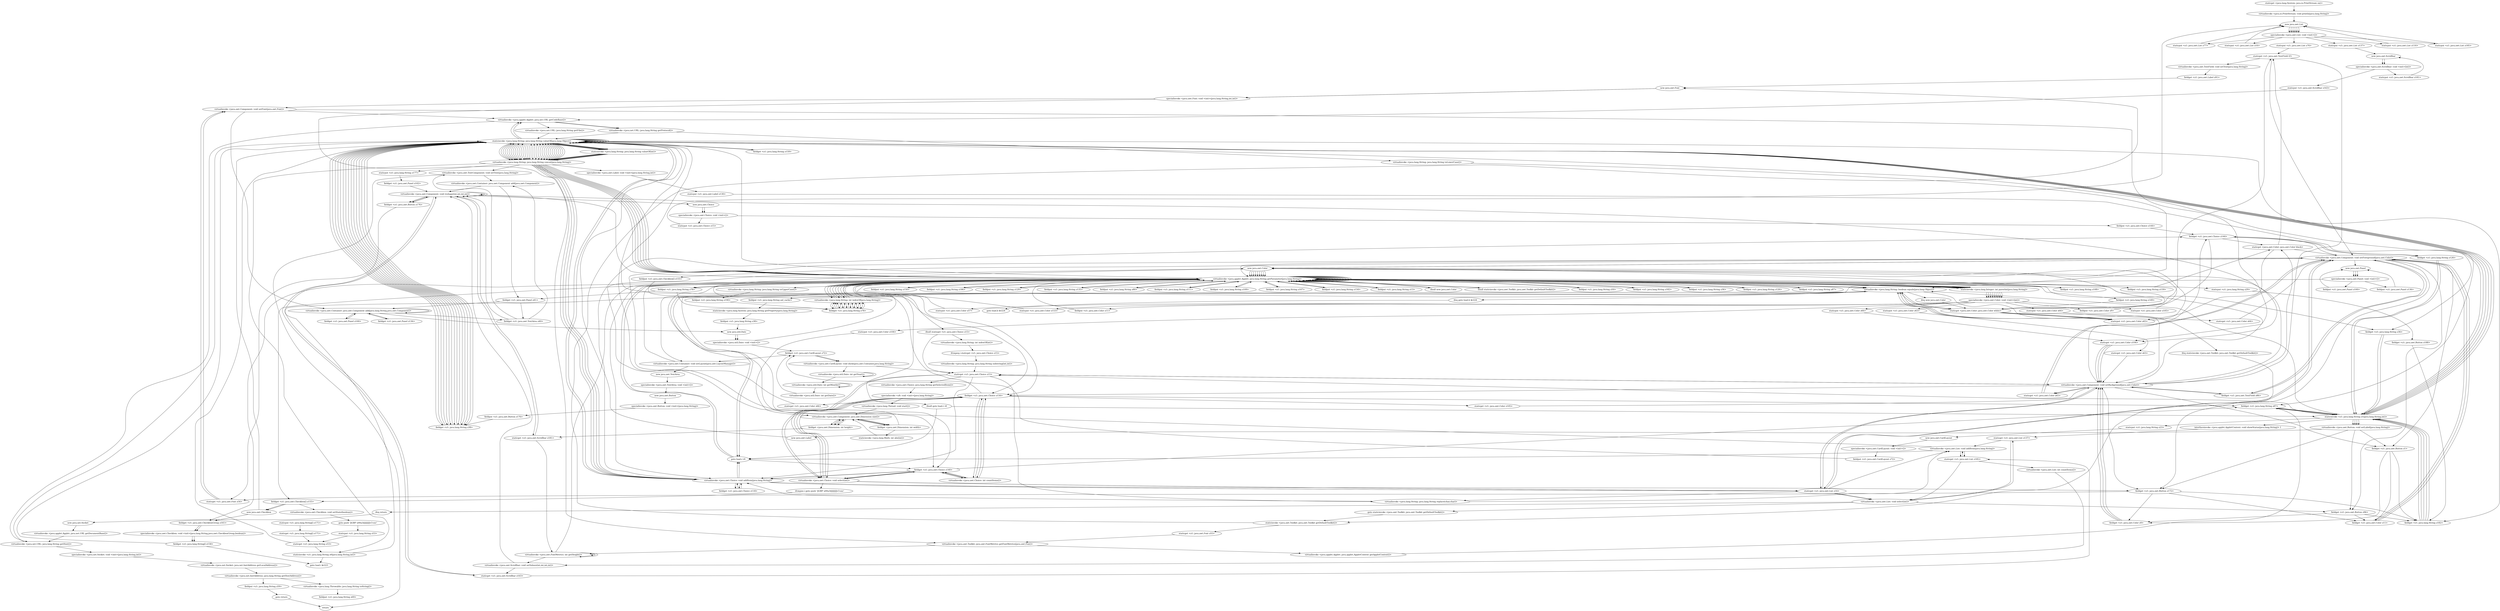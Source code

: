 digraph "" {
"staticget <java.lang.System: java.io.PrintStream out>";
 "staticget <java.lang.System: java.io.PrintStream out>"->"virtualinvoke <java.io.PrintStream: void println(java.lang.String)>";
 "virtualinvoke <java.io.PrintStream: void println(java.lang.String)>"->"new java.awt.List";
 "new java.awt.List"->"specialinvoke <java.awt.List: void <init>()>";
 "specialinvoke <java.awt.List: void <init>()>"->"staticput <z1: java.awt.List z77>";
 "staticput <z1: java.awt.List z77>"->"new java.awt.List";
 "new java.awt.List"->"specialinvoke <java.awt.List: void <init>()>";
 "specialinvoke <java.awt.List: void <init>()>"->"staticput <z1: java.awt.List z76>";
 "staticput <z1: java.awt.List z76>"->"staticget <z1: java.awt.TextField tf>";
 "staticget <z1: java.awt.TextField tf>"->"virtualinvoke <java.awt.TextField: void setText(java.lang.String)>";
 "virtualinvoke <java.awt.TextField: void setText(java.lang.String)>"->"fieldget <z1: java.awt.Label z91>";
 "fieldget <z1: java.awt.Label z91>"->"new java.awt.Font";
 "new java.awt.Font"->"specialinvoke <java.awt.Font: void <init>(java.lang.String,int,int)>";
 "specialinvoke <java.awt.Font: void <init>(java.lang.String,int,int)>"->"virtualinvoke <java.awt.Component: void setFont(java.awt.Font)>";
 "virtualinvoke <java.awt.Component: void setFont(java.awt.Font)>"->"virtualinvoke <java.applet.Applet: java.net.URL getCodeBase()>";
 "virtualinvoke <java.applet.Applet: java.net.URL getCodeBase()>"->"virtualinvoke <java.net.URL: java.lang.String getProtocol()>";
 "virtualinvoke <java.net.URL: java.lang.String getProtocol()>"->"staticinvoke <java.lang.String: java.lang.String valueOf(java.lang.Object)>";
 "staticinvoke <java.lang.String: java.lang.String valueOf(java.lang.Object)>"->"staticinvoke <java.lang.String: java.lang.String valueOf(java.lang.Object)>";
 "staticinvoke <java.lang.String: java.lang.String valueOf(java.lang.Object)>"->"virtualinvoke <java.lang.String: java.lang.String concat(java.lang.String)>";
 "virtualinvoke <java.lang.String: java.lang.String concat(java.lang.String)>"->"staticinvoke <java.lang.String: java.lang.String valueOf(java.lang.Object)>";
 "staticinvoke <java.lang.String: java.lang.String valueOf(java.lang.Object)>"->"virtualinvoke <java.applet.Applet: java.net.URL getCodeBase()>";
 "virtualinvoke <java.applet.Applet: java.net.URL getCodeBase()>"->"virtualinvoke <java.net.URL: java.lang.String getHost()>";
 "virtualinvoke <java.net.URL: java.lang.String getHost()>"->"staticinvoke <java.lang.String: java.lang.String valueOf(java.lang.Object)>";
 "staticinvoke <java.lang.String: java.lang.String valueOf(java.lang.Object)>"->"virtualinvoke <java.lang.String: java.lang.String concat(java.lang.String)>";
 "virtualinvoke <java.lang.String: java.lang.String concat(java.lang.String)>"->"staticinvoke <java.lang.String: java.lang.String valueOf(java.lang.Object)>";
 "staticinvoke <java.lang.String: java.lang.String valueOf(java.lang.Object)>"->"virtualinvoke <java.applet.Applet: java.net.URL getCodeBase()>";
 "virtualinvoke <java.applet.Applet: java.net.URL getCodeBase()>"->"virtualinvoke <java.net.URL: java.lang.String getFile()>";
 "virtualinvoke <java.net.URL: java.lang.String getFile()>"->"staticinvoke <java.lang.String: java.lang.String valueOf(java.lang.Object)>";
 "staticinvoke <java.lang.String: java.lang.String valueOf(java.lang.Object)>"->"virtualinvoke <java.lang.String: java.lang.String concat(java.lang.String)>";
 "virtualinvoke <java.lang.String: java.lang.String concat(java.lang.String)>"->"staticput <z1: java.lang.String z177>";
 "staticput <z1: java.lang.String z177>"->"fieldget <z1: java.awt.Panel z102>";
 "fieldget <z1: java.awt.Panel z102>"->"virtualinvoke <java.awt.Component: void reshape(int,int,int,int)>";
 "virtualinvoke <java.awt.Component: void reshape(int,int,int,int)>"->"new java.awt.Choice";
 "new java.awt.Choice"->"specialinvoke <java.awt.Choice: void <init>()>";
 "specialinvoke <java.awt.Choice: void <init>()>"->"staticput <z1: java.awt.Choice z15>";
 "staticput <z1: java.awt.Choice z15>"->"new java.awt.List";
 "new java.awt.List"->"specialinvoke <java.awt.List: void <init>()>";
 "specialinvoke <java.awt.List: void <init>()>"->"staticput <z1: java.awt.List z16>";
 "staticput <z1: java.awt.List z16>"->"new java.awt.List";
 "new java.awt.List"->"specialinvoke <java.awt.List: void <init>()>";
 "specialinvoke <java.awt.List: void <init>()>"->"staticput <z1: java.awt.List z116>";
 "staticput <z1: java.awt.List z116>"->"new java.awt.List";
 "new java.awt.List"->"specialinvoke <java.awt.List: void <init>()>";
 "specialinvoke <java.awt.List: void <init>()>"->"staticput <z1: java.awt.List z185>";
 "staticput <z1: java.awt.List z185>"->"new java.awt.List";
 "new java.awt.List"->"specialinvoke <java.awt.List: void <init>()>";
 "specialinvoke <java.awt.List: void <init>()>"->"staticput <z1: java.awt.List z137>";
 "staticput <z1: java.awt.List z137>"->"new java.awt.Scrollbar";
 "new java.awt.Scrollbar"->"specialinvoke <java.awt.Scrollbar: void <init>(int)>";
 "specialinvoke <java.awt.Scrollbar: void <init>(int)>"->"staticput <z1: java.awt.Scrollbar z181>";
 "staticput <z1: java.awt.Scrollbar z181>"->"new java.awt.Scrollbar";
 "new java.awt.Scrollbar"->"specialinvoke <java.awt.Scrollbar: void <init>(int)>";
 "specialinvoke <java.awt.Scrollbar: void <init>(int)>"->"staticput <z1: java.awt.Scrollbar z163>";
 "staticput <z1: java.awt.Scrollbar z163>"->"virtualinvoke <java.applet.Applet: java.net.URL getCodeBase()>";
 "virtualinvoke <java.applet.Applet: java.net.URL getCodeBase()>"->"virtualinvoke <java.net.URL: java.lang.String getProtocol()>";
 "virtualinvoke <java.net.URL: java.lang.String getProtocol()>"->"virtualinvoke <java.lang.String: java.lang.String toLowerCase()>";
 "virtualinvoke <java.lang.String: java.lang.String toLowerCase()>"->"virtualinvoke <java.lang.String: boolean equals(java.lang.Object)>";
 "virtualinvoke <java.lang.String: boolean equals(java.lang.Object)>"->"fieldput <z1: java.lang.String aol_cache>";
 "fieldput <z1: java.lang.String aol_cache>"->"staticinvoke <java.lang.System: java.lang.String getProperty(java.lang.String)>";
 "staticinvoke <java.lang.System: java.lang.String getProperty(java.lang.String)>"->"fieldput <z1: java.lang.String z38>";
 "fieldput <z1: java.lang.String z38>"->"new java.util.Date";
 "new java.util.Date"->"specialinvoke <java.util.Date: void <init>()>";
 "specialinvoke <java.util.Date: void <init>()>"->"new java.awt.Color";
 "new java.awt.Color"->"virtualinvoke <java.applet.Applet: java.lang.String getParameter(java.lang.String)>";
 "virtualinvoke <java.applet.Applet: java.lang.String getParameter(java.lang.String)>"->"staticinvoke <java.lang.Integer: int parseInt(java.lang.String)>";
 "staticinvoke <java.lang.Integer: int parseInt(java.lang.String)>"->"specialinvoke <java.awt.Color: void <init>(int)>";
 "specialinvoke <java.awt.Color: void <init>(int)>"->"staticput <z1: java.awt.Color z57>";
 "staticput <z1: java.awt.Color z57>"->"virtualinvoke <java.applet.Applet: java.lang.String getParameter(java.lang.String)>";
 "virtualinvoke <java.applet.Applet: java.lang.String getParameter(java.lang.String)>"->"virtualinvoke <java.applet.Applet: java.lang.String getParameter(java.lang.String)>";
 "virtualinvoke <java.applet.Applet: java.lang.String getParameter(java.lang.String)>"->"staticinvoke <java.lang.Integer: int parseInt(java.lang.String)>";
 "staticinvoke <java.lang.Integer: int parseInt(java.lang.String)>"->"virtualinvoke <java.applet.Applet: java.lang.String getParameter(java.lang.String)>";
 "virtualinvoke <java.applet.Applet: java.lang.String getParameter(java.lang.String)>"->"virtualinvoke <java.applet.Applet: java.lang.String getParameter(java.lang.String)>";
 "virtualinvoke <java.applet.Applet: java.lang.String getParameter(java.lang.String)>"->"fieldput <z1: java.lang.String z135>";
 "fieldput <z1: java.lang.String z135>"->"virtualinvoke <java.applet.Applet: java.lang.String getParameter(java.lang.String)>";
 "virtualinvoke <java.applet.Applet: java.lang.String getParameter(java.lang.String)>"->"virtualinvoke <java.applet.Applet: java.lang.String getParameter(java.lang.String)>";
 "virtualinvoke <java.applet.Applet: java.lang.String getParameter(java.lang.String)>"->"fieldput <z1: java.lang.String z80>";
 "fieldput <z1: java.lang.String z80>"->"virtualinvoke <java.applet.Applet: java.lang.String getParameter(java.lang.String)>";
 "virtualinvoke <java.applet.Applet: java.lang.String getParameter(java.lang.String)>"->"virtualinvoke <java.applet.Applet: java.lang.String getParameter(java.lang.String)>";
 "virtualinvoke <java.applet.Applet: java.lang.String getParameter(java.lang.String)>"->"virtualinvoke <java.lang.String: int indexOf(java.lang.String)>";
 "virtualinvoke <java.lang.String: int indexOf(java.lang.String)>"->"virtualinvoke <java.applet.Applet: java.lang.String getParameter(java.lang.String)>";
 "virtualinvoke <java.applet.Applet: java.lang.String getParameter(java.lang.String)>"->"fieldput <z1: java.lang.String z78>";
 "fieldput <z1: java.lang.String z78>"->"fieldget <z1: java.lang.String z78>";
 "fieldget <z1: java.lang.String z78>"->"virtualinvoke <java.lang.String: int indexOf(java.lang.String)>";
 "virtualinvoke <java.lang.String: int indexOf(java.lang.String)>"->"virtualinvoke <java.applet.Applet: java.lang.String getParameter(java.lang.String)>";
 "virtualinvoke <java.applet.Applet: java.lang.String getParameter(java.lang.String)>"->"virtualinvoke <java.applet.Applet: java.lang.String getParameter(java.lang.String)>";
 "virtualinvoke <java.applet.Applet: java.lang.String getParameter(java.lang.String)>"->"fieldput <z1: java.lang.String z111>";
 "fieldput <z1: java.lang.String z111>"->"virtualinvoke <java.applet.Applet: java.lang.String getParameter(java.lang.String)>";
 "virtualinvoke <java.applet.Applet: java.lang.String getParameter(java.lang.String)>"->"virtualinvoke <java.applet.Applet: java.lang.String getParameter(java.lang.String)>";
 "virtualinvoke <java.applet.Applet: java.lang.String getParameter(java.lang.String)>"->"fieldput <z1: java.lang.String z109>";
 "fieldput <z1: java.lang.String z109>"->"virtualinvoke <java.applet.Applet: java.lang.String getParameter(java.lang.String)>";
 "virtualinvoke <java.applet.Applet: java.lang.String getParameter(java.lang.String)>"->"virtualinvoke <java.applet.Applet: java.lang.String getParameter(java.lang.String)>";
 "virtualinvoke <java.applet.Applet: java.lang.String getParameter(java.lang.String)>"->"fieldput <z1: java.lang.String z107>";
 "fieldput <z1: java.lang.String z107>"->"virtualinvoke <java.applet.Applet: java.lang.String getParameter(java.lang.String)>";
 "virtualinvoke <java.applet.Applet: java.lang.String getParameter(java.lang.String)>"->"virtualinvoke <java.applet.Applet: java.lang.String getParameter(java.lang.String)>";
 "virtualinvoke <java.applet.Applet: java.lang.String getParameter(java.lang.String)>"->"fieldput <z1: java.lang.String z154>";
 "fieldput <z1: java.lang.String z154>"->"virtualinvoke <java.applet.Applet: java.lang.String getParameter(java.lang.String)>";
 "virtualinvoke <java.applet.Applet: java.lang.String getParameter(java.lang.String)>"->"virtualinvoke <java.applet.Applet: java.lang.String getParameter(java.lang.String)>";
 "virtualinvoke <java.applet.Applet: java.lang.String getParameter(java.lang.String)>"->"fieldput <z1: java.lang.String z13>";
 "fieldput <z1: java.lang.String z13>"->"virtualinvoke <java.applet.Applet: java.lang.String getParameter(java.lang.String)>";
 "virtualinvoke <java.applet.Applet: java.lang.String getParameter(java.lang.String)>"->"ifnull new java.awt.Color";
 "ifnull new java.awt.Color"->"virtualinvoke <java.applet.Applet: java.lang.String getParameter(java.lang.String)>";
 "virtualinvoke <java.applet.Applet: java.lang.String getParameter(java.lang.String)>"->"fieldput <z1: java.lang.String z108>";
 "fieldput <z1: java.lang.String z108>"->"new java.awt.Color";
 "new java.awt.Color"->"virtualinvoke <java.applet.Applet: java.lang.String getParameter(java.lang.String)>";
 "virtualinvoke <java.applet.Applet: java.lang.String getParameter(java.lang.String)>"->"staticinvoke <java.lang.Integer: int parseInt(java.lang.String)>";
 "staticinvoke <java.lang.Integer: int parseInt(java.lang.String)>"->"specialinvoke <java.awt.Color: void <init>(int)>";
 "specialinvoke <java.awt.Color: void <init>(int)>"->"staticput <z1: java.awt.Color z153>";
 "staticput <z1: java.awt.Color z153>"->"virtualinvoke <java.applet.Applet: java.lang.String getParameter(java.lang.String)>";
 "virtualinvoke <java.applet.Applet: java.lang.String getParameter(java.lang.String)>"->"ifnull staticinvoke <java.awt.Toolkit: java.awt.Toolkit getDefaultToolkit()>";
 "ifnull staticinvoke <java.awt.Toolkit: java.awt.Toolkit getDefaultToolkit()>"->"virtualinvoke <java.applet.Applet: java.lang.String getParameter(java.lang.String)>";
 "virtualinvoke <java.applet.Applet: java.lang.String getParameter(java.lang.String)>"->"virtualinvoke <java.lang.String: boolean equals(java.lang.Object)>";
 "virtualinvoke <java.lang.String: boolean equals(java.lang.Object)>"->"ifeq staticinvoke <java.awt.Toolkit: java.awt.Toolkit getDefaultToolkit()>";
 "ifeq staticinvoke <java.awt.Toolkit: java.awt.Toolkit getDefaultToolkit()>"->"staticinvoke <java.awt.Toolkit: java.awt.Toolkit getDefaultToolkit()>";
 "staticinvoke <java.awt.Toolkit: java.awt.Toolkit getDefaultToolkit()>"->"new java.awt.Font";
 "new java.awt.Font"->"specialinvoke <java.awt.Font: void <init>(java.lang.String,int,int)>";
 "specialinvoke <java.awt.Font: void <init>(java.lang.String,int,int)>"->"virtualinvoke <java.awt.Toolkit: java.awt.FontMetrics getFontMetrics(java.awt.Font)>";
 "virtualinvoke <java.awt.Toolkit: java.awt.FontMetrics getFontMetrics(java.awt.Font)>"->"virtualinvoke <java.awt.FontMetrics: int getHeight()>";
 "virtualinvoke <java.awt.FontMetrics: int getHeight()>"->"virtualinvoke <java.applet.Applet: java.lang.String getParameter(java.lang.String)>";
 "virtualinvoke <java.applet.Applet: java.lang.String getParameter(java.lang.String)>"->"virtualinvoke <java.lang.String: boolean equals(java.lang.Object)>";
 "virtualinvoke <java.lang.String: boolean equals(java.lang.Object)>"->"goto load.r r0";
 "goto load.r r0"->"virtualinvoke <java.applet.Applet: java.lang.String getParameter(java.lang.String)>";
 "virtualinvoke <java.applet.Applet: java.lang.String getParameter(java.lang.String)>"->"fieldput <z1: java.lang.String z50>";
 "fieldput <z1: java.lang.String z50>"->"virtualinvoke <java.applet.Applet: java.lang.String getParameter(java.lang.String)>";
 "virtualinvoke <java.applet.Applet: java.lang.String getParameter(java.lang.String)>"->"virtualinvoke <java.lang.String: boolean equals(java.lang.Object)>";
 "virtualinvoke <java.lang.String: boolean equals(java.lang.Object)>"->"goto load.r r0";
 "goto load.r r0"->"virtualinvoke <java.applet.Applet: java.lang.String getParameter(java.lang.String)>";
 "virtualinvoke <java.applet.Applet: java.lang.String getParameter(java.lang.String)>"->"fieldput <z1: java.lang.String z182>";
 "fieldput <z1: java.lang.String z182>"->"virtualinvoke <java.applet.Applet: java.lang.String getParameter(java.lang.String)>";
 "virtualinvoke <java.applet.Applet: java.lang.String getParameter(java.lang.String)>"->"fieldput <z1: java.lang.String z36>";
 "fieldput <z1: java.lang.String z36>"->"virtualinvoke <java.applet.Applet: java.lang.String getParameter(java.lang.String)>";
 "virtualinvoke <java.applet.Applet: java.lang.String getParameter(java.lang.String)>"->"fieldput <z1: java.lang.String z126>";
 "fieldput <z1: java.lang.String z126>"->"virtualinvoke <java.applet.Applet: java.lang.String getParameter(java.lang.String)>";
 "virtualinvoke <java.applet.Applet: java.lang.String getParameter(java.lang.String)>"->"fieldput <z1: java.lang.String z87>";
 "fieldput <z1: java.lang.String z87>"->"virtualinvoke <java.applet.Applet: java.lang.String getParameter(java.lang.String)>";
 "virtualinvoke <java.applet.Applet: java.lang.String getParameter(java.lang.String)>"->"staticput <z1: java.lang.String z29>";
 "staticput <z1: java.lang.String z29>"->"fieldget <z1: java.awt.Button z188>";
 "fieldget <z1: java.awt.Button z188>"->"fieldget <z1: java.lang.String z182>";
 "fieldget <z1: java.lang.String z182>"->"staticinvoke <z1: java.lang.String z1(java.lang.String,int)>";
 "staticinvoke <z1: java.lang.String z1(java.lang.String,int)>"->"virtualinvoke <java.awt.Button: void setLabel(java.lang.String)>";
 "virtualinvoke <java.awt.Button: void setLabel(java.lang.String)>"->"new java.awt.Label";
 "new java.awt.Label"->"staticinvoke <java.lang.String: java.lang.String valueOf(java.lang.Object)>";
 "staticinvoke <java.lang.String: java.lang.String valueOf(java.lang.Object)>"->"fieldget <z1: java.lang.String z87>";
 "fieldget <z1: java.lang.String z87>"->"staticinvoke <z1: java.lang.String z1(java.lang.String,int)>";
 "staticinvoke <z1: java.lang.String z1(java.lang.String,int)>"->"staticinvoke <java.lang.String: java.lang.String valueOf(java.lang.Object)>";
 "staticinvoke <java.lang.String: java.lang.String valueOf(java.lang.Object)>"->"virtualinvoke <java.lang.String: java.lang.String concat(java.lang.String)>";
 "virtualinvoke <java.lang.String: java.lang.String concat(java.lang.String)>"->"specialinvoke <java.awt.Label: void <init>(java.lang.String,int)>";
 "specialinvoke <java.awt.Label: void <init>(java.lang.String,int)>"->"staticput <z1: java.awt.Label z130>";
 "staticput <z1: java.awt.Label z130>"->"fieldget <z1: java.lang.String z36>";
 "fieldget <z1: java.lang.String z36>"->"staticinvoke <z1: java.lang.String z1(java.lang.String,int)>";
 "staticinvoke <z1: java.lang.String z1(java.lang.String,int)>"->"staticput <z1: java.lang.String z23>";
 "staticput <z1: java.lang.String z23>"->"new java.awt.CardLayout";
 "new java.awt.CardLayout"->"specialinvoke <java.awt.CardLayout: void <init>()>";
 "specialinvoke <java.awt.CardLayout: void <init>()>"->"fieldput <z1: java.awt.CardLayout z72>";
 "fieldput <z1: java.awt.CardLayout z72>"->"fieldget <z1: java.awt.CardLayout z72>";
 "fieldget <z1: java.awt.CardLayout z72>"->"virtualinvoke <java.awt.Container: void setLayout(java.awt.LayoutManager)>";
 "virtualinvoke <java.awt.Container: void setLayout(java.awt.LayoutManager)>"->"virtualinvoke <java.applet.Applet: java.lang.String getParameter(java.lang.String)>";
 "virtualinvoke <java.applet.Applet: java.lang.String getParameter(java.lang.String)>"->"virtualinvoke <java.applet.Applet: java.lang.String getParameter(java.lang.String)>";
 "virtualinvoke <java.applet.Applet: java.lang.String getParameter(java.lang.String)>"->"virtualinvoke <java.applet.Applet: java.lang.String getParameter(java.lang.String)>";
 "virtualinvoke <java.applet.Applet: java.lang.String getParameter(java.lang.String)>"->"virtualinvoke <java.lang.String: boolean equals(java.lang.Object)>";
 "virtualinvoke <java.lang.String: boolean equals(java.lang.Object)>"->"virtualinvoke <java.applet.Applet: java.lang.String getParameter(java.lang.String)>";
 "virtualinvoke <java.applet.Applet: java.lang.String getParameter(java.lang.String)>"->"virtualinvoke <java.lang.String: int indexOf(java.lang.String)>";
 "virtualinvoke <java.lang.String: int indexOf(java.lang.String)>"->"virtualinvoke <java.applet.Applet: java.lang.String getParameter(java.lang.String)>";
 "virtualinvoke <java.applet.Applet: java.lang.String getParameter(java.lang.String)>"->"virtualinvoke <java.lang.String: int indexOf(java.lang.String)>";
 "virtualinvoke <java.lang.String: int indexOf(java.lang.String)>"->"virtualinvoke <java.applet.Applet: java.lang.String getParameter(java.lang.String)>";
 "virtualinvoke <java.applet.Applet: java.lang.String getParameter(java.lang.String)>"->"fieldput <z1: java.lang.String z159>";
 "fieldput <z1: java.lang.String z159>"->"staticget <java.awt.Color: java.awt.Color black>";
 "staticget <java.awt.Color: java.awt.Color black>"->"staticput <z1: java.awt.Color z65>";
 "staticput <z1: java.awt.Color z65>"->"virtualinvoke <java.lang.String: boolean equals(java.lang.Object)>";
 "virtualinvoke <java.lang.String: boolean equals(java.lang.Object)>"->"staticget <java.awt.Color: java.awt.Color white>";
 "staticget <java.awt.Color: java.awt.Color white>"->"staticput <z1: java.awt.Color z65>";
 "staticput <z1: java.awt.Color z65>"->"virtualinvoke <java.lang.String: boolean equals(java.lang.Object)>";
 "virtualinvoke <java.lang.String: boolean equals(java.lang.Object)>"->"staticget <java.awt.Color: java.awt.Color white>";
 "staticget <java.awt.Color: java.awt.Color white>"->"staticput <z1: java.awt.Color z65>";
 "staticput <z1: java.awt.Color z65>"->"virtualinvoke <java.lang.String: boolean equals(java.lang.Object)>";
 "virtualinvoke <java.lang.String: boolean equals(java.lang.Object)>"->"ifeq new java.awt.Color";
 "ifeq new java.awt.Color"->"staticget <java.awt.Color: java.awt.Color white>";
 "staticget <java.awt.Color: java.awt.Color white>"->"staticput <z1: java.awt.Color z65>";
 "staticput <z1: java.awt.Color z65>"->"new java.awt.Color";
 "new java.awt.Color"->"virtualinvoke <java.applet.Applet: java.lang.String getParameter(java.lang.String)>";
 "virtualinvoke <java.applet.Applet: java.lang.String getParameter(java.lang.String)>"->"staticinvoke <java.lang.Integer: int parseInt(java.lang.String)>";
 "staticinvoke <java.lang.Integer: int parseInt(java.lang.String)>"->"specialinvoke <java.awt.Color: void <init>(int)>";
 "specialinvoke <java.awt.Color: void <init>(int)>"->"staticput <z1: java.awt.Color z104>";
 "staticput <z1: java.awt.Color z104>"->"virtualinvoke <java.awt.Component: java.awt.Dimension size()>";
 "virtualinvoke <java.awt.Component: java.awt.Dimension size()>"->"fieldget <java.awt.Dimension: int width>";
 "fieldget <java.awt.Dimension: int width>"->"virtualinvoke <java.awt.Component: java.awt.Dimension size()>";
 "virtualinvoke <java.awt.Component: java.awt.Dimension size()>"->"fieldget <java.awt.Dimension: int height>";
 "fieldget <java.awt.Dimension: int height>"->"virtualinvoke <java.awt.Component: java.awt.Dimension size()>";
 "virtualinvoke <java.awt.Component: java.awt.Dimension size()>"->"fieldget <java.awt.Dimension: int height>";
 "fieldget <java.awt.Dimension: int height>"->"virtualinvoke <java.awt.Component: java.awt.Dimension size()>";
 "virtualinvoke <java.awt.Component: java.awt.Dimension size()>"->"fieldget <java.awt.Dimension: int width>";
 "fieldget <java.awt.Dimension: int width>"->"staticinvoke <java.lang.Math: int abs(int)>";
 "staticinvoke <java.lang.Math: int abs(int)>"->"virtualinvoke <java.awt.Component: java.awt.Dimension size()>";
 "virtualinvoke <java.awt.Component: java.awt.Dimension size()>"->"fieldget <java.awt.Dimension: int width>";
 "fieldget <java.awt.Dimension: int width>"->"new java.awt.Color";
 "new java.awt.Color"->"virtualinvoke <java.applet.Applet: java.lang.String getParameter(java.lang.String)>";
 "virtualinvoke <java.applet.Applet: java.lang.String getParameter(java.lang.String)>"->"staticinvoke <java.lang.Integer: int parseInt(java.lang.String)>";
 "staticinvoke <java.lang.Integer: int parseInt(java.lang.String)>"->"specialinvoke <java.awt.Color: void <init>(int)>";
 "specialinvoke <java.awt.Color: void <init>(int)>"->"staticput <z1: java.awt.Color z105>";
 "staticput <z1: java.awt.Color z105>"->"new java.awt.Color";
 "new java.awt.Color"->"virtualinvoke <java.applet.Applet: java.lang.String getParameter(java.lang.String)>";
 "virtualinvoke <java.applet.Applet: java.lang.String getParameter(java.lang.String)>"->"staticinvoke <java.lang.Integer: int parseInt(java.lang.String)>";
 "staticinvoke <java.lang.Integer: int parseInt(java.lang.String)>"->"specialinvoke <java.awt.Color: void <init>(int)>";
 "specialinvoke <java.awt.Color: void <init>(int)>"->"staticput <z1: java.awt.Color z66>";
 "staticput <z1: java.awt.Color z66>"->"staticget <z1: java.awt.Color z104>";
 "staticget <z1: java.awt.Color z104>"->"virtualinvoke <java.awt.Component: void setBackground(java.awt.Color)>";
 "virtualinvoke <java.awt.Component: void setBackground(java.awt.Color)>"->"new java.awt.Color";
 "new java.awt.Color"->"virtualinvoke <java.applet.Applet: java.lang.String getParameter(java.lang.String)>";
 "virtualinvoke <java.applet.Applet: java.lang.String getParameter(java.lang.String)>"->"staticinvoke <java.lang.Integer: int parseInt(java.lang.String)>";
 "staticinvoke <java.lang.Integer: int parseInt(java.lang.String)>"->"specialinvoke <java.awt.Color: void <init>(int)>";
 "specialinvoke <java.awt.Color: void <init>(int)>"->"staticput <z1: java.awt.Color z63>";
 "staticput <z1: java.awt.Color z63>"->"staticget <z1: java.awt.Color z63>";
 "staticget <z1: java.awt.Color z63>"->"virtualinvoke <java.awt.Component: void setBackground(java.awt.Color)>";
 "virtualinvoke <java.awt.Component: void setBackground(java.awt.Color)>"->"staticget <z1: java.awt.Color z65>";
 "staticget <z1: java.awt.Color z65>"->"virtualinvoke <java.awt.Component: void setForeground(java.awt.Color)>";
 "virtualinvoke <java.awt.Component: void setForeground(java.awt.Color)>"->"new java.awt.Color";
 "new java.awt.Color"->"virtualinvoke <java.applet.Applet: java.lang.String getParameter(java.lang.String)>";
 "virtualinvoke <java.applet.Applet: java.lang.String getParameter(java.lang.String)>"->"staticinvoke <java.lang.Integer: int parseInt(java.lang.String)>";
 "staticinvoke <java.lang.Integer: int parseInt(java.lang.String)>"->"specialinvoke <java.awt.Color: void <init>(int)>";
 "specialinvoke <java.awt.Color: void <init>(int)>"->"staticput <z1: java.awt.Color z64>";
 "staticput <z1: java.awt.Color z64>"->"staticget <z1: java.awt.Color z64>";
 "staticget <z1: java.awt.Color z64>"->"virtualinvoke <java.awt.Component: void setForeground(java.awt.Color)>";
 "virtualinvoke <java.awt.Component: void setForeground(java.awt.Color)>"->"new java.awt.Color";
 "new java.awt.Color"->"virtualinvoke <java.applet.Applet: java.lang.String getParameter(java.lang.String)>";
 "virtualinvoke <java.applet.Applet: java.lang.String getParameter(java.lang.String)>"->"staticinvoke <java.lang.Integer: int parseInt(java.lang.String)>";
 "staticinvoke <java.lang.Integer: int parseInt(java.lang.String)>"->"specialinvoke <java.awt.Color: void <init>(int)>";
 "specialinvoke <java.awt.Color: void <init>(int)>"->"fieldput <z1: java.awt.Color z9>";
 "fieldput <z1: java.awt.Color z9>"->"new java.awt.Color";
 "new java.awt.Color"->"virtualinvoke <java.applet.Applet: java.lang.String getParameter(java.lang.String)>";
 "virtualinvoke <java.applet.Applet: java.lang.String getParameter(java.lang.String)>"->"staticinvoke <java.lang.Integer: int parseInt(java.lang.String)>";
 "staticinvoke <java.lang.Integer: int parseInt(java.lang.String)>"->"specialinvoke <java.awt.Color: void <init>(int)>";
 "specialinvoke <java.awt.Color: void <init>(int)>"->"fieldput <z1: java.awt.Color z11>";
 "fieldput <z1: java.awt.Color z11>"->"virtualinvoke <java.applet.Applet: java.lang.String getParameter(java.lang.String)>";
 "virtualinvoke <java.applet.Applet: java.lang.String getParameter(java.lang.String)>"->"fieldput <z1: java.lang.String z150>";
 "fieldput <z1: java.lang.String z150>"->"virtualinvoke <java.applet.Applet: java.lang.String getParameter(java.lang.String)>";
 "virtualinvoke <java.applet.Applet: java.lang.String getParameter(java.lang.String)>"->"fieldput <z1: java.lang.String z186>";
 "fieldput <z1: java.lang.String z186>"->"virtualinvoke <java.applet.Applet: java.lang.String getParameter(java.lang.String)>";
 "virtualinvoke <java.applet.Applet: java.lang.String getParameter(java.lang.String)>"->"virtualinvoke <java.applet.Applet: java.lang.String getParameter(java.lang.String)>";
 "virtualinvoke <java.applet.Applet: java.lang.String getParameter(java.lang.String)>"->"virtualinvoke <java.lang.String: java.lang.String toUpperCase()>";
 "virtualinvoke <java.lang.String: java.lang.String toUpperCase()>"->"fieldput <z1: java.lang.String z190>";
 "fieldput <z1: java.lang.String z190>"->"fieldget <z1: java.lang.String z78>";
 "fieldget <z1: java.lang.String z78>"->"virtualinvoke <java.lang.String: int indexOf(java.lang.String)>";
 "virtualinvoke <java.lang.String: int indexOf(java.lang.String)>"->"fieldget <z1: java.lang.String z78>";
 "fieldget <z1: java.lang.String z78>"->"virtualinvoke <java.lang.String: int indexOf(java.lang.String)>";
 "virtualinvoke <java.lang.String: int indexOf(java.lang.String)>"->"fieldget <z1: java.lang.String z78>";
 "fieldget <z1: java.lang.String z78>"->"virtualinvoke <java.lang.String: int indexOf(java.lang.String)>";
 "virtualinvoke <java.lang.String: int indexOf(java.lang.String)>"->"fieldget <z1: java.lang.String z78>";
 "fieldget <z1: java.lang.String z78>"->"virtualinvoke <java.lang.String: int indexOf(java.lang.String)>";
 "virtualinvoke <java.lang.String: int indexOf(java.lang.String)>"->"fieldget <z1: java.lang.String z78>";
 "fieldget <z1: java.lang.String z78>"->"virtualinvoke <java.lang.String: int indexOf(java.lang.String)>";
 "virtualinvoke <java.lang.String: int indexOf(java.lang.String)>"->"fieldget <z1: java.lang.String z78>";
 "fieldget <z1: java.lang.String z78>"->"virtualinvoke <java.lang.String: int indexOf(java.lang.String)>";
 "virtualinvoke <java.lang.String: int indexOf(java.lang.String)>"->"fieldget <z1: java.lang.String z78>";
 "fieldget <z1: java.lang.String z78>"->"virtualinvoke <java.lang.String: int indexOf(java.lang.String)>";
 "virtualinvoke <java.lang.String: int indexOf(java.lang.String)>"->"fieldget <z1: java.lang.String z78>";
 "fieldget <z1: java.lang.String z78>"->"virtualinvoke <java.lang.String: int indexOf(java.lang.String)>";
 "virtualinvoke <java.lang.String: int indexOf(java.lang.String)>"->"fieldget <z1: java.lang.String z78>";
 "fieldget <z1: java.lang.String z78>"->"virtualinvoke <java.lang.String: int indexOf(java.lang.String)>";
 "virtualinvoke <java.lang.String: int indexOf(java.lang.String)>"->"virtualinvoke <java.applet.Applet: java.lang.String getParameter(java.lang.String)>";
 "virtualinvoke <java.applet.Applet: java.lang.String getParameter(java.lang.String)>"->"fieldput <z1: java.lang.String z149>";
 "fieldput <z1: java.lang.String z149>"->"staticget <java.awt.Color: java.awt.Color white>";
 "staticget <java.awt.Color: java.awt.Color white>"->"staticget <z1: java.awt.TextField tf>";
 "staticget <z1: java.awt.TextField tf>"->"virtualinvoke <java.awt.Component: void setBackground(java.awt.Color)>";
 "virtualinvoke <java.awt.Component: void setBackground(java.awt.Color)>"->"fieldget <z1: java.awt.TextField z86>";
 "fieldget <z1: java.awt.TextField z86>"->"virtualinvoke <java.awt.Component: void setBackground(java.awt.Color)>";
 "virtualinvoke <java.awt.Component: void setBackground(java.awt.Color)>"->"staticget <z1: java.awt.Choice z15>";
 "staticget <z1: java.awt.Choice z15>"->"virtualinvoke <java.awt.Component: void setBackground(java.awt.Color)>";
 "virtualinvoke <java.awt.Component: void setBackground(java.awt.Color)>"->"staticget <z1: java.awt.List z16>";
 "staticget <z1: java.awt.List z16>"->"virtualinvoke <java.awt.Component: void setBackground(java.awt.Color)>";
 "virtualinvoke <java.awt.Component: void setBackground(java.awt.Color)>"->"staticget <java.awt.Color: java.awt.Color black>";
 "staticget <java.awt.Color: java.awt.Color black>"->"staticget <z1: java.awt.TextField tf>";
 "staticget <z1: java.awt.TextField tf>"->"virtualinvoke <java.awt.Component: void setForeground(java.awt.Color)>";
 "virtualinvoke <java.awt.Component: void setForeground(java.awt.Color)>"->"fieldget <z1: java.awt.TextField z86>";
 "fieldget <z1: java.awt.TextField z86>"->"virtualinvoke <java.awt.Component: void setForeground(java.awt.Color)>";
 "virtualinvoke <java.awt.Component: void setForeground(java.awt.Color)>"->"staticget <z1: java.awt.List z16>";
 "staticget <z1: java.awt.List z16>"->"virtualinvoke <java.awt.Component: void setForeground(java.awt.Color)>";
 "virtualinvoke <java.awt.Component: void setForeground(java.awt.Color)>"->"virtualinvoke <java.applet.Applet: java.lang.String getParameter(java.lang.String)>";
 "virtualinvoke <java.applet.Applet: java.lang.String getParameter(java.lang.String)>"->"virtualinvoke <java.applet.Applet: java.lang.String getParameter(java.lang.String)>";
 "virtualinvoke <java.applet.Applet: java.lang.String getParameter(java.lang.String)>"->"fieldput <z1: java.lang.String z129>";
 "fieldput <z1: java.lang.String z129>"->"virtualinvoke <java.applet.Applet: java.lang.String getParameter(java.lang.String)>";
 "virtualinvoke <java.applet.Applet: java.lang.String getParameter(java.lang.String)>"->"fieldput <z1: java.lang.String z78>";
 "fieldput <z1: java.lang.String z78>"->"fieldget <z1: java.awt.Panel z41>";
 "fieldget <z1: java.awt.Panel z41>"->"fieldget <z1: java.awt.TextArea z40>";
 "fieldget <z1: java.awt.TextArea z40>"->"virtualinvoke <java.awt.Container: java.awt.Component add(java.awt.Component)>";
 "virtualinvoke <java.awt.Container: java.awt.Component add(java.awt.Component)>"->"fieldget <z1: java.awt.Panel z41>";
 "fieldget <z1: java.awt.Panel z41>"->"virtualinvoke <java.awt.Container: java.awt.Component add(java.lang.String,java.awt.Component)>";
 "virtualinvoke <java.awt.Container: java.awt.Component add(java.lang.String,java.awt.Component)>"->"fieldget <z1: java.awt.TextArea z40>";
 "fieldget <z1: java.awt.TextArea z40>"->"virtualinvoke <java.awt.Component: void reshape(int,int,int,int)>";
 "virtualinvoke <java.awt.Component: void reshape(int,int,int,int)>"->"virtualinvoke <java.applet.Applet: java.lang.String getParameter(java.lang.String)>";
 "virtualinvoke <java.applet.Applet: java.lang.String getParameter(java.lang.String)>"->"fieldget <z1: java.lang.String z36>";
 "fieldget <z1: java.lang.String z36>"->"staticinvoke <z1: java.lang.String z1(java.lang.String,int)>";
 "staticinvoke <z1: java.lang.String z1(java.lang.String,int)>"->"staticget <z1: java.awt.Choice z15>";
 "staticget <z1: java.awt.Choice z15>"->"virtualinvoke <java.awt.Choice: void addItem(java.lang.String)>";
 "virtualinvoke <java.awt.Choice: void addItem(java.lang.String)>"->"staticget <z1: java.awt.List z16>";
 "staticget <z1: java.awt.List z16>"->"virtualinvoke <java.awt.List: void addItem(java.lang.String)>";
 "virtualinvoke <java.awt.List: void addItem(java.lang.String)>"->"staticinvoke <java.lang.String: java.lang.String valueOf(java.lang.Object)>";
 "staticinvoke <java.lang.String: java.lang.String valueOf(java.lang.Object)>"->"staticinvoke <java.lang.String: java.lang.String valueOf(int)>";
 "staticinvoke <java.lang.String: java.lang.String valueOf(int)>"->"virtualinvoke <java.lang.String: java.lang.String concat(java.lang.String)>";
 "virtualinvoke <java.lang.String: java.lang.String concat(java.lang.String)>"->"virtualinvoke <java.applet.Applet: java.lang.String getParameter(java.lang.String)>";
 "virtualinvoke <java.applet.Applet: java.lang.String getParameter(java.lang.String)>"->"ifnull staticget <z1: java.awt.Choice z15>";
 "ifnull staticget <z1: java.awt.Choice z15>"->"virtualinvoke <java.lang.String: int indexOf(int)>";
 "virtualinvoke <java.lang.String: int indexOf(int)>"->"ifcmpeq.i staticget <z1: java.awt.Choice z15>";
 "ifcmpeq.i staticget <z1: java.awt.Choice z15>"->"virtualinvoke <java.lang.String: java.lang.String substring(int,int)>";
 "virtualinvoke <java.lang.String: java.lang.String substring(int,int)>"->"staticget <z1: java.awt.Choice z15>";
 "staticget <z1: java.awt.Choice z15>"->"virtualinvoke <java.lang.String: java.lang.String replace(char,char)>";
 "virtualinvoke <java.lang.String: java.lang.String replace(char,char)>"->"virtualinvoke <java.awt.Choice: void addItem(java.lang.String)>";
 "virtualinvoke <java.awt.Choice: void addItem(java.lang.String)>"->"staticget <z1: java.awt.List z16>";
 "staticget <z1: java.awt.List z16>"->"virtualinvoke <java.lang.String: java.lang.String replace(char,char)>";
 "virtualinvoke <java.lang.String: java.lang.String replace(char,char)>"->"virtualinvoke <java.awt.List: void addItem(java.lang.String)>";
 "virtualinvoke <java.awt.List: void addItem(java.lang.String)>"->"goto load.r r0";
 "ifnull staticget <z1: java.awt.Choice z15>"->"staticget <z1: java.awt.Choice z15>";
 "staticget <z1: java.awt.Choice z15>"->"virtualinvoke <java.awt.Choice: void select(int)>";
 "virtualinvoke <java.awt.Choice: void select(int)>"->"staticget <z1: java.awt.List z16>";
 "staticget <z1: java.awt.List z16>"->"virtualinvoke <java.awt.List: void select(int)>";
 "virtualinvoke <java.awt.List: void select(int)>"->"goto staticinvoke <java.awt.Toolkit: java.awt.Toolkit getDefaultToolkit()>";
 "goto staticinvoke <java.awt.Toolkit: java.awt.Toolkit getDefaultToolkit()>"->"staticinvoke <java.awt.Toolkit: java.awt.Toolkit getDefaultToolkit()>";
 "staticinvoke <java.awt.Toolkit: java.awt.Toolkit getDefaultToolkit()>"->"staticget <z1: java.awt.Font z55>";
 "staticget <z1: java.awt.Font z55>"->"virtualinvoke <java.awt.Toolkit: java.awt.FontMetrics getFontMetrics(java.awt.Font)>";
 "virtualinvoke <java.awt.Toolkit: java.awt.FontMetrics getFontMetrics(java.awt.Font)>"->"virtualinvoke <java.applet.Applet: java.applet.AppletContext getAppletContext()>";
 "virtualinvoke <java.applet.Applet: java.applet.AppletContext getAppletContext()>"->"fieldget <z1: java.lang.String z87>";
 "fieldget <z1: java.lang.String z87>"->"staticinvoke <z1: java.lang.String z1(java.lang.String,int)>";
 "staticinvoke <z1: java.lang.String z1(java.lang.String,int)>"->"interfaceinvoke <java.applet.AppletContext: void showStatus(java.lang.String)> 1";
 "interfaceinvoke <java.applet.AppletContext: void showStatus(java.lang.String)> 1"->"staticget <z1: java.awt.List z137>";
 "staticget <z1: java.awt.List z137>"->"virtualinvoke <java.awt.List: void addItem(java.lang.String)>";
 "virtualinvoke <java.awt.List: void addItem(java.lang.String)>"->"staticget <z1: java.awt.List z185>";
 "staticget <z1: java.awt.List z185>"->"virtualinvoke <java.awt.List: void addItem(java.lang.String)>";
 "virtualinvoke <java.awt.List: void addItem(java.lang.String)>"->"staticget <z1: java.awt.List z185>";
 "staticget <z1: java.awt.List z185>"->"virtualinvoke <java.awt.List: void select(int)>";
 "virtualinvoke <java.awt.List: void select(int)>"->"staticget <z1: java.awt.List z137>";
 "staticget <z1: java.awt.List z137>"->"virtualinvoke <java.awt.List: void select(int)>";
 "virtualinvoke <java.awt.List: void select(int)>"->"fieldget <z1: java.awt.Button z96>";
 "fieldget <z1: java.awt.Button z96>"->"fieldget <z1: java.lang.String z182>";
 "fieldget <z1: java.lang.String z182>"->"staticinvoke <z1: java.lang.String z1(java.lang.String,int)>";
 "staticinvoke <z1: java.lang.String z1(java.lang.String,int)>"->"virtualinvoke <java.awt.Button: void setLabel(java.lang.String)>";
 "virtualinvoke <java.awt.Button: void setLabel(java.lang.String)>"->"fieldget <z1: java.awt.Button z96>";
 "fieldget <z1: java.awt.Button z96>"->"fieldget <z1: java.awt.Color z11>";
 "fieldget <z1: java.awt.Color z11>"->"virtualinvoke <java.awt.Component: void setForeground(java.awt.Color)>";
 "virtualinvoke <java.awt.Component: void setForeground(java.awt.Color)>"->"fieldget <z1: java.awt.Button z96>";
 "fieldget <z1: java.awt.Button z96>"->"fieldget <z1: java.awt.Color z9>";
 "fieldget <z1: java.awt.Color z9>"->"virtualinvoke <java.awt.Component: void setBackground(java.awt.Color)>";
 "virtualinvoke <java.awt.Component: void setBackground(java.awt.Color)>"->"fieldget <z1: java.awt.Button z1>";
 "fieldget <z1: java.awt.Button z1>"->"fieldget <z1: java.lang.String z182>";
 "fieldget <z1: java.lang.String z182>"->"staticinvoke <z1: java.lang.String z1(java.lang.String,int)>";
 "staticinvoke <z1: java.lang.String z1(java.lang.String,int)>"->"virtualinvoke <java.awt.Button: void setLabel(java.lang.String)>";
 "virtualinvoke <java.awt.Button: void setLabel(java.lang.String)>"->"fieldget <z1: java.awt.Button z1>";
 "fieldget <z1: java.awt.Button z1>"->"fieldget <z1: java.awt.Color z11>";
 "fieldget <z1: java.awt.Color z11>"->"virtualinvoke <java.awt.Component: void setForeground(java.awt.Color)>";
 "virtualinvoke <java.awt.Component: void setForeground(java.awt.Color)>"->"fieldget <z1: java.awt.Button z1>";
 "fieldget <z1: java.awt.Button z1>"->"fieldget <z1: java.awt.Color z9>";
 "fieldget <z1: java.awt.Color z9>"->"virtualinvoke <java.awt.Component: void setBackground(java.awt.Color)>";
 "virtualinvoke <java.awt.Component: void setBackground(java.awt.Color)>"->"fieldget <z1: java.awt.Button z172>";
 "fieldget <z1: java.awt.Button z172>"->"fieldget <z1: java.lang.String z182>";
 "fieldget <z1: java.lang.String z182>"->"staticinvoke <z1: java.lang.String z1(java.lang.String,int)>";
 "staticinvoke <z1: java.lang.String z1(java.lang.String,int)>"->"virtualinvoke <java.awt.Button: void setLabel(java.lang.String)>";
 "virtualinvoke <java.awt.Button: void setLabel(java.lang.String)>"->"fieldget <z1: java.awt.Button z172>";
 "fieldget <z1: java.awt.Button z172>"->"fieldget <z1: java.awt.Color z11>";
 "fieldget <z1: java.awt.Color z11>"->"virtualinvoke <java.awt.Component: void setForeground(java.awt.Color)>";
 "virtualinvoke <java.awt.Component: void setForeground(java.awt.Color)>"->"fieldget <z1: java.awt.Button z172>";
 "fieldget <z1: java.awt.Button z172>"->"fieldget <z1: java.awt.Color z9>";
 "fieldget <z1: java.awt.Color z9>"->"virtualinvoke <java.awt.Component: void setBackground(java.awt.Color)>";
 "virtualinvoke <java.awt.Component: void setBackground(java.awt.Color)>"->"virtualinvoke <java.applet.Applet: java.lang.String getParameter(java.lang.String)>";
 "virtualinvoke <java.applet.Applet: java.lang.String getParameter(java.lang.String)>"->"fieldget <z1: java.awt.Choice z140>";
 "fieldget <z1: java.awt.Choice z140>"->"fieldget <z1: java.lang.String z87>";
 "fieldget <z1: java.lang.String z87>"->"staticinvoke <z1: java.lang.String z1(java.lang.String,int)>";
 "staticinvoke <z1: java.lang.String z1(java.lang.String,int)>"->"staticinvoke <java.lang.String: java.lang.String valueOf(java.lang.Object)>";
 "staticinvoke <java.lang.String: java.lang.String valueOf(java.lang.Object)>"->"staticinvoke <java.lang.String: java.lang.String valueOf(java.lang.Object)>";
 "staticinvoke <java.lang.String: java.lang.String valueOf(java.lang.Object)>"->"virtualinvoke <java.lang.String: java.lang.String concat(java.lang.String)>";
 "virtualinvoke <java.lang.String: java.lang.String concat(java.lang.String)>"->"staticinvoke <java.lang.String: java.lang.String valueOf(java.lang.Object)>";
 "staticinvoke <java.lang.String: java.lang.String valueOf(java.lang.Object)>"->"fieldget <z1: java.lang.String z182>";
 "fieldget <z1: java.lang.String z182>"->"staticinvoke <z1: java.lang.String z1(java.lang.String,int)>";
 "staticinvoke <z1: java.lang.String z1(java.lang.String,int)>"->"staticinvoke <java.lang.String: java.lang.String valueOf(java.lang.Object)>";
 "staticinvoke <java.lang.String: java.lang.String valueOf(java.lang.Object)>"->"virtualinvoke <java.lang.String: java.lang.String concat(java.lang.String)>";
 "virtualinvoke <java.lang.String: java.lang.String concat(java.lang.String)>"->"virtualinvoke <java.awt.Choice: void addItem(java.lang.String)>";
 "virtualinvoke <java.awt.Choice: void addItem(java.lang.String)>"->"staticinvoke <java.lang.String: java.lang.String valueOf(java.lang.Object)>";
 "staticinvoke <java.lang.String: java.lang.String valueOf(java.lang.Object)>"->"staticinvoke <java.lang.String: java.lang.String valueOf(int)>";
 "staticinvoke <java.lang.String: java.lang.String valueOf(int)>"->"virtualinvoke <java.lang.String: java.lang.String concat(java.lang.String)>";
 "virtualinvoke <java.lang.String: java.lang.String concat(java.lang.String)>"->"virtualinvoke <java.applet.Applet: java.lang.String getParameter(java.lang.String)>";
 "virtualinvoke <java.applet.Applet: java.lang.String getParameter(java.lang.String)>"->"ifnull goto load.r r0";
 "ifnull goto load.r r0"->"staticinvoke <z1: java.lang.String z1(java.lang.String,int)>";
 "staticinvoke <z1: java.lang.String z1(java.lang.String,int)>"->"virtualinvoke <java.lang.String: boolean equals(java.lang.Object)>";
 "virtualinvoke <java.lang.String: boolean equals(java.lang.Object)>"->"fieldget <z1: java.awt.Choice z140>";
 "fieldget <z1: java.awt.Choice z140>"->"virtualinvoke <java.awt.Choice: void addItem(java.lang.String)>";
 "virtualinvoke <java.awt.Choice: void addItem(java.lang.String)>"->"fieldget <z1: java.awt.Choice z118>";
 "fieldget <z1: java.awt.Choice z118>"->"virtualinvoke <java.awt.Choice: void addItem(java.lang.String)>";
 "virtualinvoke <java.awt.Choice: void addItem(java.lang.String)>"->"goto load.r r0";
 "ifnull goto load.r r0"->"goto load.r r0";
 "goto load.r r0"->"fieldget <z1: java.awt.Choice z140>";
 "fieldget <z1: java.awt.Choice z140>"->"virtualinvoke <java.awt.Choice: int countItems()>";
 "virtualinvoke <java.awt.Choice: int countItems()>"->"fieldget <z1: java.awt.Choice z140>";
 "fieldget <z1: java.awt.Choice z140>"->"virtualinvoke <java.awt.Choice: void select(int)>";
 "virtualinvoke <java.awt.Choice: void select(int)>"->"fieldget <z1: java.awt.Choice z140>";
 "fieldget <z1: java.awt.Choice z140>"->"virtualinvoke <java.awt.Choice: int countItems()>";
 "virtualinvoke <java.awt.Choice: int countItems()>"->"fieldget <z1: java.awt.Choice z140>";
 "fieldget <z1: java.awt.Choice z140>"->"virtualinvoke <java.awt.Choice: void select(int)>";
 "virtualinvoke <java.awt.Choice: void select(int)>"->"fieldget <z1: java.awt.Choice z156>";
 "fieldget <z1: java.awt.Choice z156>"->"staticget <z1: java.awt.Color z105>";
 "staticget <z1: java.awt.Color z105>"->"virtualinvoke <java.awt.Component: void setBackground(java.awt.Color)>";
 "virtualinvoke <java.awt.Component: void setBackground(java.awt.Color)>"->"fieldget <z1: java.awt.Choice z156>";
 "fieldget <z1: java.awt.Choice z156>"->"staticget <z1: java.awt.Color z66>";
 "staticget <z1: java.awt.Color z66>"->"virtualinvoke <java.awt.Component: void setForeground(java.awt.Color)>";
 "virtualinvoke <java.awt.Component: void setForeground(java.awt.Color)>"->"fieldput <z1: java.awt.Checkbox[] z155>";
 "fieldput <z1: java.awt.Checkbox[] z155>"->"fieldget <z1: java.awt.Choice z156>";
 "fieldget <z1: java.awt.Choice z156>"->"fieldget <z1: java.lang.String z87>";
 "fieldget <z1: java.lang.String z87>"->"staticinvoke <z1: java.lang.String z1(java.lang.String,int)>";
 "staticinvoke <z1: java.lang.String z1(java.lang.String,int)>"->"staticinvoke <java.lang.String: java.lang.String valueOf(java.lang.Object)>";
 "staticinvoke <java.lang.String: java.lang.String valueOf(java.lang.Object)>"->"staticinvoke <java.lang.String: java.lang.String valueOf(java.lang.Object)>";
 "staticinvoke <java.lang.String: java.lang.String valueOf(java.lang.Object)>"->"virtualinvoke <java.lang.String: java.lang.String concat(java.lang.String)>";
 "virtualinvoke <java.lang.String: java.lang.String concat(java.lang.String)>"->"staticinvoke <java.lang.String: java.lang.String valueOf(java.lang.Object)>";
 "staticinvoke <java.lang.String: java.lang.String valueOf(java.lang.Object)>"->"fieldget <z1: java.lang.String z159>";
 "fieldget <z1: java.lang.String z159>"->"staticinvoke <java.lang.String: java.lang.String valueOf(java.lang.Object)>";
 "staticinvoke <java.lang.String: java.lang.String valueOf(java.lang.Object)>"->"virtualinvoke <java.lang.String: java.lang.String concat(java.lang.String)>";
 "virtualinvoke <java.lang.String: java.lang.String concat(java.lang.String)>"->"virtualinvoke <java.awt.Choice: void addItem(java.lang.String)>";
 "virtualinvoke <java.awt.Choice: void addItem(java.lang.String)>"->"staticinvoke <java.lang.String: java.lang.String valueOf(java.lang.Object)>";
 "staticinvoke <java.lang.String: java.lang.String valueOf(java.lang.Object)>"->"staticinvoke <java.lang.String: java.lang.String valueOf(int)>";
 "staticinvoke <java.lang.String: java.lang.String valueOf(int)>"->"virtualinvoke <java.lang.String: java.lang.String concat(java.lang.String)>";
 "virtualinvoke <java.lang.String: java.lang.String concat(java.lang.String)>"->"virtualinvoke <java.applet.Applet: java.lang.String getParameter(java.lang.String)>";
 "virtualinvoke <java.applet.Applet: java.lang.String getParameter(java.lang.String)>"->"staticinvoke <java.lang.String: java.lang.String valueOf(java.lang.Object)>";
 "staticinvoke <java.lang.String: java.lang.String valueOf(java.lang.Object)>"->"staticinvoke <java.lang.String: java.lang.String valueOf(int)>";
 "staticinvoke <java.lang.String: java.lang.String valueOf(int)>"->"virtualinvoke <java.lang.String: java.lang.String concat(java.lang.String)>";
 "virtualinvoke <java.lang.String: java.lang.String concat(java.lang.String)>"->"virtualinvoke <java.applet.Applet: java.lang.String getParameter(java.lang.String)>";
 "virtualinvoke <java.applet.Applet: java.lang.String getParameter(java.lang.String)>"->"fieldget <z1: java.awt.Checkbox[] z155>";
 "fieldget <z1: java.awt.Checkbox[] z155>"->"new java.awt.Checkbox";
 "new java.awt.Checkbox"->"staticinvoke <java.lang.String: java.lang.String valueOf(java.lang.Object)>";
 "staticinvoke <java.lang.String: java.lang.String valueOf(java.lang.Object)>"->"staticinvoke <java.lang.String: java.lang.String valueOf(int)>";
 "staticinvoke <java.lang.String: java.lang.String valueOf(int)>"->"virtualinvoke <java.lang.String: java.lang.String concat(java.lang.String)>";
 "virtualinvoke <java.lang.String: java.lang.String concat(java.lang.String)>"->"virtualinvoke <java.applet.Applet: java.lang.String getParameter(java.lang.String)>";
 "virtualinvoke <java.applet.Applet: java.lang.String getParameter(java.lang.String)>"->"fieldget <z1: java.awt.CheckboxGroup z161>";
 "fieldget <z1: java.awt.CheckboxGroup z161>"->"specialinvoke <java.awt.Checkbox: void <init>(java.lang.String,java.awt.CheckboxGroup,boolean)>";
 "specialinvoke <java.awt.Checkbox: void <init>(java.lang.String,java.awt.CheckboxGroup,boolean)>"->"fieldget <z1: java.lang.String[] z158>";
 "fieldget <z1: java.lang.String[] z158>"->"staticinvoke <java.lang.String: java.lang.String valueOf(java.lang.Object)>";
 "staticinvoke <java.lang.String: java.lang.String valueOf(java.lang.Object)>"->"staticinvoke <java.lang.String: java.lang.String valueOf(int)>";
 "staticinvoke <java.lang.String: java.lang.String valueOf(int)>"->"virtualinvoke <java.lang.String: java.lang.String concat(java.lang.String)>";
 "virtualinvoke <java.lang.String: java.lang.String concat(java.lang.String)>"->"virtualinvoke <java.applet.Applet: java.lang.String getParameter(java.lang.String)>";
 "virtualinvoke <java.applet.Applet: java.lang.String getParameter(java.lang.String)>"->"fieldget <z1: java.awt.Choice z156>";
 "fieldget <z1: java.awt.Choice z156>"->"staticinvoke <java.lang.String: java.lang.String valueOf(java.lang.Object)>";
 "staticinvoke <java.lang.String: java.lang.String valueOf(java.lang.Object)>"->"staticinvoke <java.lang.String: java.lang.String valueOf(int)>";
 "staticinvoke <java.lang.String: java.lang.String valueOf(int)>"->"virtualinvoke <java.lang.String: java.lang.String concat(java.lang.String)>";
 "virtualinvoke <java.lang.String: java.lang.String concat(java.lang.String)>"->"virtualinvoke <java.applet.Applet: java.lang.String getParameter(java.lang.String)>";
 "virtualinvoke <java.applet.Applet: java.lang.String getParameter(java.lang.String)>"->"virtualinvoke <java.awt.Choice: void addItem(java.lang.String)>";
 "virtualinvoke <java.awt.Choice: void addItem(java.lang.String)>"->"goto load.r r0";
"fieldget <z1: java.awt.Choice z156>";
 "fieldget <z1: java.awt.Choice z156>"->"virtualinvoke <java.awt.Choice: int countItems()>";
 "virtualinvoke <java.awt.Choice: int countItems()>"->"fieldget <z1: java.awt.Choice z156>";
 "fieldget <z1: java.awt.Choice z156>"->"virtualinvoke <java.awt.Choice: void select(int)>";
 "virtualinvoke <java.awt.Choice: void select(int)>"->"fieldget <z1: java.awt.Choice z156>";
 "fieldget <z1: java.awt.Choice z156>"->"virtualinvoke <java.awt.Choice: int countItems()>";
 "virtualinvoke <java.awt.Choice: int countItems()>"->"fieldget <z1: java.awt.Choice z156>";
 "fieldget <z1: java.awt.Choice z156>"->"virtualinvoke <java.awt.Choice: void select(int)>";
 "virtualinvoke <java.awt.Choice: void select(int)>"->"ifcmpne.i goto push '||GBP \u00a3||||||||||v3-ssc'";
 "ifcmpne.i goto push '||GBP \u00a3||||||||||v3-ssc'"->"fieldget <z1: java.awt.Checkbox[] z155>";
 "fieldget <z1: java.awt.Checkbox[] z155>"->"virtualinvoke <java.awt.Checkbox: void setState(boolean)>";
 "virtualinvoke <java.awt.Checkbox: void setState(boolean)>"->"goto push '||GBP \u00a3||||||||||v3-ssc'";
 "goto push '||GBP \u00a3||||||||||v3-ssc'"->"staticput <z1: java.lang.String z53>";
 "staticput <z1: java.lang.String z53>"->"staticget <z1: java.lang.String z53>";
 "staticget <z1: java.lang.String z53>"->"staticinvoke <java.lang.String: java.lang.String valueOf(java.lang.Object)>";
 "staticinvoke <java.lang.String: java.lang.String valueOf(java.lang.Object)>"->"staticinvoke <java.lang.String: java.lang.String valueOf(java.lang.Object)>";
 "staticinvoke <java.lang.String: java.lang.String valueOf(java.lang.Object)>"->"virtualinvoke <java.lang.String: java.lang.String concat(java.lang.String)>";
 "virtualinvoke <java.lang.String: java.lang.String concat(java.lang.String)>"->"staticinvoke <z1: java.lang.String z0(java.lang.String,int)>";
 "staticinvoke <z1: java.lang.String z0(java.lang.String,int)>"->"virtualinvoke <java.lang.String: boolean equals(java.lang.Object)>";
 "virtualinvoke <java.lang.String: boolean equals(java.lang.Object)>"->"ifeq goto load.b $r224";
 "ifeq goto load.b $r224"->"goto load.b $r224";
"staticput <z1: java.lang.String[] z171>";
 "staticput <z1: java.lang.String[] z171>"->"staticget <z1: java.lang.String[] z171>";
 "staticget <z1: java.lang.String[] z171>"->"staticget <z1: java.lang.String z53>";
 "staticget <z1: java.lang.String z53>"->"staticinvoke <z1: java.lang.String z0(java.lang.String,int)>";
 "staticinvoke <z1: java.lang.String z0(java.lang.String,int)>"->"goto load.i $r223";
"new java.awt.Choice";
 "new java.awt.Choice"->"specialinvoke <java.awt.Choice: void <init>()>";
 "specialinvoke <java.awt.Choice: void <init>()>"->"fieldput <z1: java.awt.Choice z144>";
 "fieldput <z1: java.awt.Choice z144>"->"fieldget <z1: java.awt.Choice z144>";
 "fieldget <z1: java.awt.Choice z144>"->"staticget <java.awt.Color: java.awt.Color black>";
 "staticget <java.awt.Color: java.awt.Color black>"->"virtualinvoke <java.awt.Component: void setForeground(java.awt.Color)>";
 "virtualinvoke <java.awt.Component: void setForeground(java.awt.Color)>"->"fieldget <z1: java.awt.Choice z144>";
 "fieldget <z1: java.awt.Choice z144>"->"staticget <java.awt.Color: java.awt.Color white>";
 "staticget <java.awt.Color: java.awt.Color white>"->"virtualinvoke <java.awt.Component: void setBackground(java.awt.Color)>";
 "virtualinvoke <java.awt.Component: void setBackground(java.awt.Color)>"->"fieldget <z1: java.awt.Choice z144>";
 "fieldget <z1: java.awt.Choice z144>"->"fieldget <z1: java.lang.String z126>";
 "fieldget <z1: java.lang.String z126>"->"staticinvoke <z1: java.lang.String z1(java.lang.String,int)>";
 "staticinvoke <z1: java.lang.String z1(java.lang.String,int)>"->"staticinvoke <java.lang.String: java.lang.String valueOf(java.lang.Object)>";
 "staticinvoke <java.lang.String: java.lang.String valueOf(java.lang.Object)>"->"staticinvoke <java.lang.String: java.lang.String valueOf(java.lang.Object)>";
 "staticinvoke <java.lang.String: java.lang.String valueOf(java.lang.Object)>"->"virtualinvoke <java.lang.String: java.lang.String concat(java.lang.String)>";
 "virtualinvoke <java.lang.String: java.lang.String concat(java.lang.String)>"->"virtualinvoke <java.awt.Choice: void addItem(java.lang.String)>";
 "virtualinvoke <java.awt.Choice: void addItem(java.lang.String)>"->"fieldget <z1: java.awt.Choice z144>";
 "fieldget <z1: java.awt.Choice z144>"->"fieldget <z1: java.lang.String z126>";
 "fieldget <z1: java.lang.String z126>"->"staticinvoke <z1: java.lang.String z1(java.lang.String,int)>";
 "staticinvoke <z1: java.lang.String z1(java.lang.String,int)>"->"staticinvoke <java.lang.String: java.lang.String valueOf(java.lang.Object)>";
 "staticinvoke <java.lang.String: java.lang.String valueOf(java.lang.Object)>"->"staticinvoke <java.lang.String: java.lang.String valueOf(java.lang.Object)>";
 "staticinvoke <java.lang.String: java.lang.String valueOf(java.lang.Object)>"->"virtualinvoke <java.lang.String: java.lang.String concat(java.lang.String)>";
 "virtualinvoke <java.lang.String: java.lang.String concat(java.lang.String)>"->"virtualinvoke <java.awt.Choice: void addItem(java.lang.String)>";
 "virtualinvoke <java.awt.Choice: void addItem(java.lang.String)>"->"fieldget <z1: java.awt.Button z172>";
 "fieldget <z1: java.awt.Button z172>"->"staticget <z1: java.awt.Font z54>";
 "staticget <z1: java.awt.Font z54>"->"virtualinvoke <java.awt.Component: void setFont(java.awt.Font)>";
 "virtualinvoke <java.awt.Component: void setFont(java.awt.Font)>"->"staticget <z1: java.awt.Color z104>";
 "staticget <z1: java.awt.Color z104>"->"virtualinvoke <java.awt.Component: void setBackground(java.awt.Color)>";
 "virtualinvoke <java.awt.Component: void setBackground(java.awt.Color)>"->"staticget <z1: java.awt.Color z65>";
 "staticget <z1: java.awt.Color z65>"->"virtualinvoke <java.awt.Component: void setForeground(java.awt.Color)>";
 "virtualinvoke <java.awt.Component: void setForeground(java.awt.Color)>"->"new java.awt.Panel";
 "new java.awt.Panel"->"specialinvoke <java.awt.Panel: void <init>()>";
 "specialinvoke <java.awt.Panel: void <init>()>"->"fieldput <z1: java.awt.Panel z100>";
 "fieldput <z1: java.awt.Panel z100>"->"new java.awt.Panel";
 "new java.awt.Panel"->"specialinvoke <java.awt.Panel: void <init>()>";
 "specialinvoke <java.awt.Panel: void <init>()>"->"fieldput <z1: java.awt.Panel z136>";
 "fieldput <z1: java.awt.Panel z136>"->"new java.awt.Panel";
 "new java.awt.Panel"->"specialinvoke <java.awt.Panel: void <init>()>";
 "specialinvoke <java.awt.Panel: void <init>()>"->"virtualinvoke <java.awt.Container: void setLayout(java.awt.LayoutManager)>";
 "virtualinvoke <java.awt.Container: void setLayout(java.awt.LayoutManager)>"->"new java.awt.TextArea";
 "new java.awt.TextArea"->"specialinvoke <java.awt.TextArea: void <init>()>";
 "specialinvoke <java.awt.TextArea: void <init>()>"->"new java.awt.Button";
 "new java.awt.Button"->"specialinvoke <java.awt.Button: void <init>(java.lang.String)>";
 "specialinvoke <java.awt.Button: void <init>(java.lang.String)>"->"fieldput <z1: java.awt.Button z176>";
 "fieldput <z1: java.awt.Button z176>"->"fieldget <z1: java.lang.String z38>";
 "fieldget <z1: java.lang.String z38>"->"staticinvoke <java.lang.String: java.lang.String valueOf(java.lang.Object)>";
 "staticinvoke <java.lang.String: java.lang.String valueOf(java.lang.Object)>"->"fieldget <z1: java.lang.String z38>";
 "fieldget <z1: java.lang.String z38>"->"staticinvoke <java.lang.String: java.lang.String valueOf(java.lang.Object)>";
 "staticinvoke <java.lang.String: java.lang.String valueOf(java.lang.Object)>"->"virtualinvoke <java.lang.String: java.lang.String concat(java.lang.String)>";
 "virtualinvoke <java.lang.String: java.lang.String concat(java.lang.String)>"->"staticinvoke <java.lang.String: java.lang.String valueOf(java.lang.Object)>";
 "staticinvoke <java.lang.String: java.lang.String valueOf(java.lang.Object)>"->"staticinvoke <java.lang.String: java.lang.String valueOf(java.lang.Object)>";
 "staticinvoke <java.lang.String: java.lang.String valueOf(java.lang.Object)>"->"virtualinvoke <java.lang.String: java.lang.String concat(java.lang.String)>";
 "virtualinvoke <java.lang.String: java.lang.String concat(java.lang.String)>"->"staticinvoke <java.lang.String: java.lang.String valueOf(java.lang.Object)>";
 "staticinvoke <java.lang.String: java.lang.String valueOf(java.lang.Object)>"->"fieldget <z1: java.lang.String z38>";
 "fieldget <z1: java.lang.String z38>"->"staticinvoke <java.lang.String: java.lang.String valueOf(java.lang.Object)>";
 "staticinvoke <java.lang.String: java.lang.String valueOf(java.lang.Object)>"->"virtualinvoke <java.lang.String: java.lang.String concat(java.lang.String)>";
 "virtualinvoke <java.lang.String: java.lang.String concat(java.lang.String)>"->"staticinvoke <java.lang.String: java.lang.String valueOf(java.lang.Object)>";
 "staticinvoke <java.lang.String: java.lang.String valueOf(java.lang.Object)>"->"fieldget <z1: java.lang.String z38>";
 "fieldget <z1: java.lang.String z38>"->"staticinvoke <java.lang.String: java.lang.String valueOf(java.lang.Object)>";
 "staticinvoke <java.lang.String: java.lang.String valueOf(java.lang.Object)>"->"virtualinvoke <java.lang.String: java.lang.String concat(java.lang.String)>";
 "virtualinvoke <java.lang.String: java.lang.String concat(java.lang.String)>"->"staticinvoke <java.lang.String: java.lang.String valueOf(java.lang.Object)>";
 "staticinvoke <java.lang.String: java.lang.String valueOf(java.lang.Object)>"->"fieldget <z1: java.lang.String z38>";
 "fieldget <z1: java.lang.String z38>"->"staticinvoke <java.lang.String: java.lang.String valueOf(java.lang.Object)>";
 "staticinvoke <java.lang.String: java.lang.String valueOf(java.lang.Object)>"->"virtualinvoke <java.lang.String: java.lang.String concat(java.lang.String)>";
 "virtualinvoke <java.lang.String: java.lang.String concat(java.lang.String)>"->"staticinvoke <java.lang.String: java.lang.String valueOf(java.lang.Object)>";
 "staticinvoke <java.lang.String: java.lang.String valueOf(java.lang.Object)>"->"staticinvoke <java.lang.String: java.lang.String valueOf(java.lang.Object)>";
 "staticinvoke <java.lang.String: java.lang.String valueOf(java.lang.Object)>"->"virtualinvoke <java.lang.String: java.lang.String concat(java.lang.String)>";
 "virtualinvoke <java.lang.String: java.lang.String concat(java.lang.String)>"->"staticinvoke <java.lang.String: java.lang.String valueOf(java.lang.Object)>";
 "staticinvoke <java.lang.String: java.lang.String valueOf(java.lang.Object)>"->"fieldget <z1: java.lang.String z38>";
 "fieldget <z1: java.lang.String z38>"->"staticinvoke <java.lang.String: java.lang.String valueOf(java.lang.Object)>";
 "staticinvoke <java.lang.String: java.lang.String valueOf(java.lang.Object)>"->"virtualinvoke <java.lang.String: java.lang.String concat(java.lang.String)>";
 "virtualinvoke <java.lang.String: java.lang.String concat(java.lang.String)>"->"staticinvoke <java.lang.String: java.lang.String valueOf(java.lang.Object)>";
 "staticinvoke <java.lang.String: java.lang.String valueOf(java.lang.Object)>"->"fieldget <z1: java.lang.String z38>";
 "fieldget <z1: java.lang.String z38>"->"staticinvoke <java.lang.String: java.lang.String valueOf(java.lang.Object)>";
 "staticinvoke <java.lang.String: java.lang.String valueOf(java.lang.Object)>"->"virtualinvoke <java.lang.String: java.lang.String concat(java.lang.String)>";
 "virtualinvoke <java.lang.String: java.lang.String concat(java.lang.String)>"->"staticinvoke <java.lang.String: java.lang.String valueOf(java.lang.Object)>";
 "staticinvoke <java.lang.String: java.lang.String valueOf(java.lang.Object)>"->"fieldget <z1: java.lang.String z38>";
 "fieldget <z1: java.lang.String z38>"->"staticinvoke <java.lang.String: java.lang.String valueOf(java.lang.Object)>";
 "staticinvoke <java.lang.String: java.lang.String valueOf(java.lang.Object)>"->"virtualinvoke <java.lang.String: java.lang.String concat(java.lang.String)>";
 "virtualinvoke <java.lang.String: java.lang.String concat(java.lang.String)>"->"staticinvoke <java.lang.String: java.lang.String valueOf(java.lang.Object)>";
 "staticinvoke <java.lang.String: java.lang.String valueOf(java.lang.Object)>"->"staticinvoke <java.lang.String: java.lang.String valueOf(java.lang.Object)>";
 "staticinvoke <java.lang.String: java.lang.String valueOf(java.lang.Object)>"->"virtualinvoke <java.lang.String: java.lang.String concat(java.lang.String)>";
 "virtualinvoke <java.lang.String: java.lang.String concat(java.lang.String)>"->"virtualinvoke <java.awt.TextComponent: void setText(java.lang.String)>";
 "virtualinvoke <java.awt.TextComponent: void setText(java.lang.String)>"->"virtualinvoke <java.awt.Container: java.awt.Component add(java.awt.Component)>";
 "virtualinvoke <java.awt.Container: java.awt.Component add(java.awt.Component)>"->"virtualinvoke <java.awt.Component: void reshape(int,int,int,int)>";
 "virtualinvoke <java.awt.Component: void reshape(int,int,int,int)>"->"fieldget <z1: java.awt.Button z176>";
 "fieldget <z1: java.awt.Button z176>"->"virtualinvoke <java.awt.Component: void reshape(int,int,int,int)>";
 "virtualinvoke <java.awt.Component: void reshape(int,int,int,int)>"->"fieldget <z1: java.awt.Button z176>";
 "fieldget <z1: java.awt.Button z176>"->"staticget <z1: java.awt.Font z54>";
 "staticget <z1: java.awt.Font z54>"->"virtualinvoke <java.awt.Component: void setFont(java.awt.Font)>";
 "virtualinvoke <java.awt.Component: void setFont(java.awt.Font)>"->"virtualinvoke <java.awt.Container: java.awt.Component add(java.lang.String,java.awt.Component)>";
 "virtualinvoke <java.awt.Container: java.awt.Component add(java.lang.String,java.awt.Component)>"->"fieldget <z1: java.awt.Panel z100>";
 "fieldget <z1: java.awt.Panel z100>"->"virtualinvoke <java.awt.Container: java.awt.Component add(java.lang.String,java.awt.Component)>";
 "virtualinvoke <java.awt.Container: java.awt.Component add(java.lang.String,java.awt.Component)>"->"fieldget <z1: java.awt.Panel z136>";
 "fieldget <z1: java.awt.Panel z136>"->"virtualinvoke <java.awt.Container: java.awt.Component add(java.lang.String,java.awt.Component)>";
 "virtualinvoke <java.awt.Container: java.awt.Component add(java.lang.String,java.awt.Component)>"->"virtualinvoke <java.awt.Container: java.awt.Component add(java.lang.String,java.awt.Component)>";
 "virtualinvoke <java.awt.Container: java.awt.Component add(java.lang.String,java.awt.Component)>"->"new java.util.Date";
 "new java.util.Date"->"specialinvoke <java.util.Date: void <init>()>";
 "specialinvoke <java.util.Date: void <init>()>"->"fieldget <z1: java.awt.CardLayout z72>";
 "fieldget <z1: java.awt.CardLayout z72>"->"virtualinvoke <java.awt.CardLayout: void show(java.awt.Container,java.lang.String)>";
 "virtualinvoke <java.awt.CardLayout: void show(java.awt.Container,java.lang.String)>"->"virtualinvoke <java.util.Date: int getYear()>";
 "virtualinvoke <java.util.Date: int getYear()>"->"virtualinvoke <java.util.Date: int getYear()>";
 "virtualinvoke <java.util.Date: int getYear()>"->"virtualinvoke <java.util.Date: int getMonth()>";
 "virtualinvoke <java.util.Date: int getMonth()>"->"virtualinvoke <java.util.Date: int getMonth()>";
 "virtualinvoke <java.util.Date: int getMonth()>"->"virtualinvoke <java.util.Date: int getDate()>";
 "virtualinvoke <java.util.Date: int getDate()>"->"fieldget <z1: java.awt.CardLayout z72>";
 "fieldget <z1: java.awt.CardLayout z72>"->"virtualinvoke <java.awt.CardLayout: void show(java.awt.Container,java.lang.String)>";
 "virtualinvoke <java.awt.CardLayout: void show(java.awt.Container,java.lang.String)>"->"staticget <z1: java.awt.Choice z15>";
 "staticget <z1: java.awt.Choice z15>"->"virtualinvoke <java.awt.Choice: java.lang.String getSelectedItem()>";
 "virtualinvoke <java.awt.Choice: java.lang.String getSelectedItem()>"->"specialinvoke <z8: void <init>(java.lang.String)>";
 "specialinvoke <z8: void <init>(java.lang.String)>"->"virtualinvoke <java.lang.Thread: void start()>";
 "virtualinvoke <java.lang.Thread: void start()>"->"virtualinvoke <java.awt.Component: java.awt.Dimension size()>";
 "virtualinvoke <java.awt.Component: java.awt.Dimension size()>"->"fieldget <java.awt.Dimension: int height>";
 "fieldget <java.awt.Dimension: int height>"->"staticget <z1: java.awt.Scrollbar z181>";
 "staticget <z1: java.awt.Scrollbar z181>"->"virtualinvoke <java.awt.Component: void reshape(int,int,int,int)>";
 "virtualinvoke <java.awt.Component: void reshape(int,int,int,int)>"->"virtualinvoke <java.awt.Component: void reshape(int,int,int,int)>";
 "virtualinvoke <java.awt.Component: void reshape(int,int,int,int)>"->"staticget <z1: java.awt.Scrollbar z181>";
 "staticget <z1: java.awt.Scrollbar z181>"->"virtualinvoke <java.awt.FontMetrics: int getHeight()>";
 "virtualinvoke <java.awt.FontMetrics: int getHeight()>"->"virtualinvoke <java.awt.FontMetrics: int getHeight()>";
 "virtualinvoke <java.awt.FontMetrics: int getHeight()>"->"virtualinvoke <java.awt.FontMetrics: int getHeight()>";
 "virtualinvoke <java.awt.FontMetrics: int getHeight()>"->"virtualinvoke <java.awt.Scrollbar: void setValues(int,int,int,int)>";
 "virtualinvoke <java.awt.Scrollbar: void setValues(int,int,int,int)>"->"virtualinvoke <java.awt.Component: void reshape(int,int,int,int)>";
 "virtualinvoke <java.awt.Component: void reshape(int,int,int,int)>"->"staticget <z1: java.awt.Scrollbar z163>";
 "staticget <z1: java.awt.Scrollbar z163>"->"staticget <z1: java.awt.List z185>";
 "staticget <z1: java.awt.List z185>"->"virtualinvoke <java.awt.List: int countItems()>";
 "virtualinvoke <java.awt.List: int countItems()>"->"virtualinvoke <java.awt.Scrollbar: void setValues(int,int,int,int)>";
 "virtualinvoke <java.awt.Scrollbar: void setValues(int,int,int,int)>"->"staticget <z1: java.awt.Scrollbar z163>";
 "staticget <z1: java.awt.Scrollbar z163>"->"virtualinvoke <java.awt.Component: void reshape(int,int,int,int)>";
 "virtualinvoke <java.awt.Component: void reshape(int,int,int,int)>"->"virtualinvoke <java.awt.Component: void reshape(int,int,int,int)>";
 "virtualinvoke <java.awt.Component: void reshape(int,int,int,int)>"->"staticget <z1: java.awt.Color z104>";
 "staticget <z1: java.awt.Color z104>"->"virtualinvoke <java.awt.Component: void setBackground(java.awt.Color)>";
 "virtualinvoke <java.awt.Component: void setBackground(java.awt.Color)>"->"staticget <z1: java.awt.Choice z15>";
 "staticget <z1: java.awt.Choice z15>"->"virtualinvoke <java.awt.Choice: void select(int)>";
 "virtualinvoke <java.awt.Choice: void select(int)>"->"staticget <z1: java.awt.List z16>";
 "staticget <z1: java.awt.List z16>"->"virtualinvoke <java.awt.List: void select(int)>";
 "virtualinvoke <java.awt.List: void select(int)>"->"ifeq return";
 "ifeq return"->"new java.net.Socket";
 "new java.net.Socket"->"virtualinvoke <java.applet.Applet: java.net.URL getDocumentBase()>";
 "virtualinvoke <java.applet.Applet: java.net.URL getDocumentBase()>"->"virtualinvoke <java.net.URL: java.lang.String getHost()>";
 "virtualinvoke <java.net.URL: java.lang.String getHost()>"->"specialinvoke <java.net.Socket: void <init>(java.lang.String,int)>";
 "specialinvoke <java.net.Socket: void <init>(java.lang.String,int)>"->"virtualinvoke <java.net.Socket: java.net.InetAddress getLocalAddress()>";
 "virtualinvoke <java.net.Socket: java.net.InetAddress getLocalAddress()>"->"virtualinvoke <java.net.InetAddress: java.lang.String getHostAddress()>";
 "virtualinvoke <java.net.InetAddress: java.lang.String getHostAddress()>"->"fieldput <z1: java.lang.String z59>";
 "fieldput <z1: java.lang.String z59>"->"goto return";
 "goto return"->"return";
 "virtualinvoke <java.net.InetAddress: java.lang.String getHostAddress()>"->"virtualinvoke <java.lang.Throwable: java.lang.String toString()>";
 "virtualinvoke <java.lang.Throwable: java.lang.String toString()>"->"fieldput <z1: java.lang.String z69>";
"fieldget <z1: java.awt.Checkbox[] z155>";
 "fieldget <z1: java.awt.Checkbox[] z155>"->"new java.awt.Checkbox";
 "new java.awt.Checkbox"->"fieldget <z1: java.awt.CheckboxGroup z161>";
 "fieldget <z1: java.awt.CheckboxGroup z161>"->"specialinvoke <java.awt.Checkbox: void <init>(java.lang.String,java.awt.CheckboxGroup,boolean)>";
 "specialinvoke <java.awt.Checkbox: void <init>(java.lang.String,java.awt.CheckboxGroup,boolean)>"->"fieldget <z1: java.lang.String[] z158>";
 "fieldget <z1: java.lang.String[] z158>"->"goto load.i $r223";
"fieldget <z1: java.awt.Choice z140>";
 "fieldget <z1: java.awt.Choice z140>"->"virtualinvoke <java.awt.Choice: void addItem(java.lang.String)>";
 "virtualinvoke <java.awt.Choice: void addItem(java.lang.String)>"->"fieldget <z1: java.awt.Choice z118>";
 "fieldget <z1: java.awt.Choice z118>"->"virtualinvoke <java.awt.Choice: void addItem(java.lang.String)>";
"fieldget <z1: java.awt.TextArea z40>";
 "fieldget <z1: java.awt.TextArea z40>"->"virtualinvoke <java.awt.TextComponent: void setText(java.lang.String)>";
 "virtualinvoke <java.awt.TextComponent: void setText(java.lang.String)>"->"return";
}
